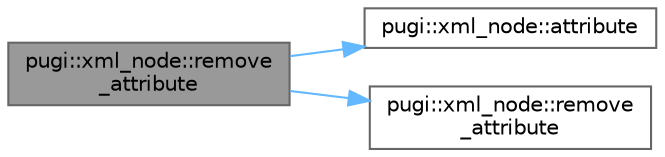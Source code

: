 digraph "pugi::xml_node::remove_attribute"
{
 // INTERACTIVE_SVG=YES
 // LATEX_PDF_SIZE
  bgcolor="transparent";
  edge [fontname=Helvetica,fontsize=10,labelfontname=Helvetica,labelfontsize=10];
  node [fontname=Helvetica,fontsize=10,shape=box,height=0.2,width=0.4];
  rankdir="LR";
  Node1 [id="Node000001",label="pugi::xml_node::remove\l_attribute",height=0.2,width=0.4,color="gray40", fillcolor="grey60", style="filled", fontcolor="black",tooltip=" "];
  Node1 -> Node2 [id="edge1_Node000001_Node000002",color="steelblue1",style="solid",tooltip=" "];
  Node2 [id="Node000002",label="pugi::xml_node::attribute",height=0.2,width=0.4,color="grey40", fillcolor="white", style="filled",URL="$db/d65/classpugi_1_1xml__node.html#ac0234bad0db50690f5bc97d0788303ad",tooltip=" "];
  Node1 -> Node3 [id="edge2_Node000001_Node000003",color="steelblue1",style="solid",tooltip=" "];
  Node3 [id="Node000003",label="pugi::xml_node::remove\l_attribute",height=0.2,width=0.4,color="grey40", fillcolor="white", style="filled",URL="$db/d65/classpugi_1_1xml__node.html#aee02f0e2dab4aaeb6196f26b3bcf258c",tooltip=" "];
}

